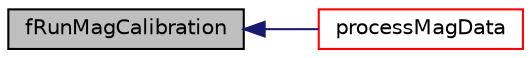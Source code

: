 digraph "fRunMagCalibration"
{
  edge [fontname="Helvetica",fontsize="10",labelfontname="Helvetica",labelfontsize="10"];
  node [fontname="Helvetica",fontsize="10",shape=record];
  rankdir="LR";
  Node49 [label="fRunMagCalibration",height=0.2,width=0.4,color="black", fillcolor="grey75", style="filled", fontcolor="black"];
  Node49 -> Node50 [dir="back",color="midnightblue",fontsize="10",style="solid",fontname="Helvetica"];
  Node50 [label="processMagData",height=0.2,width=0.4,color="red", fillcolor="white", style="filled",URL="$sensor__fusion_8c.html#aaf8b47198fa614f0b50265addf44a8b0"];
}
